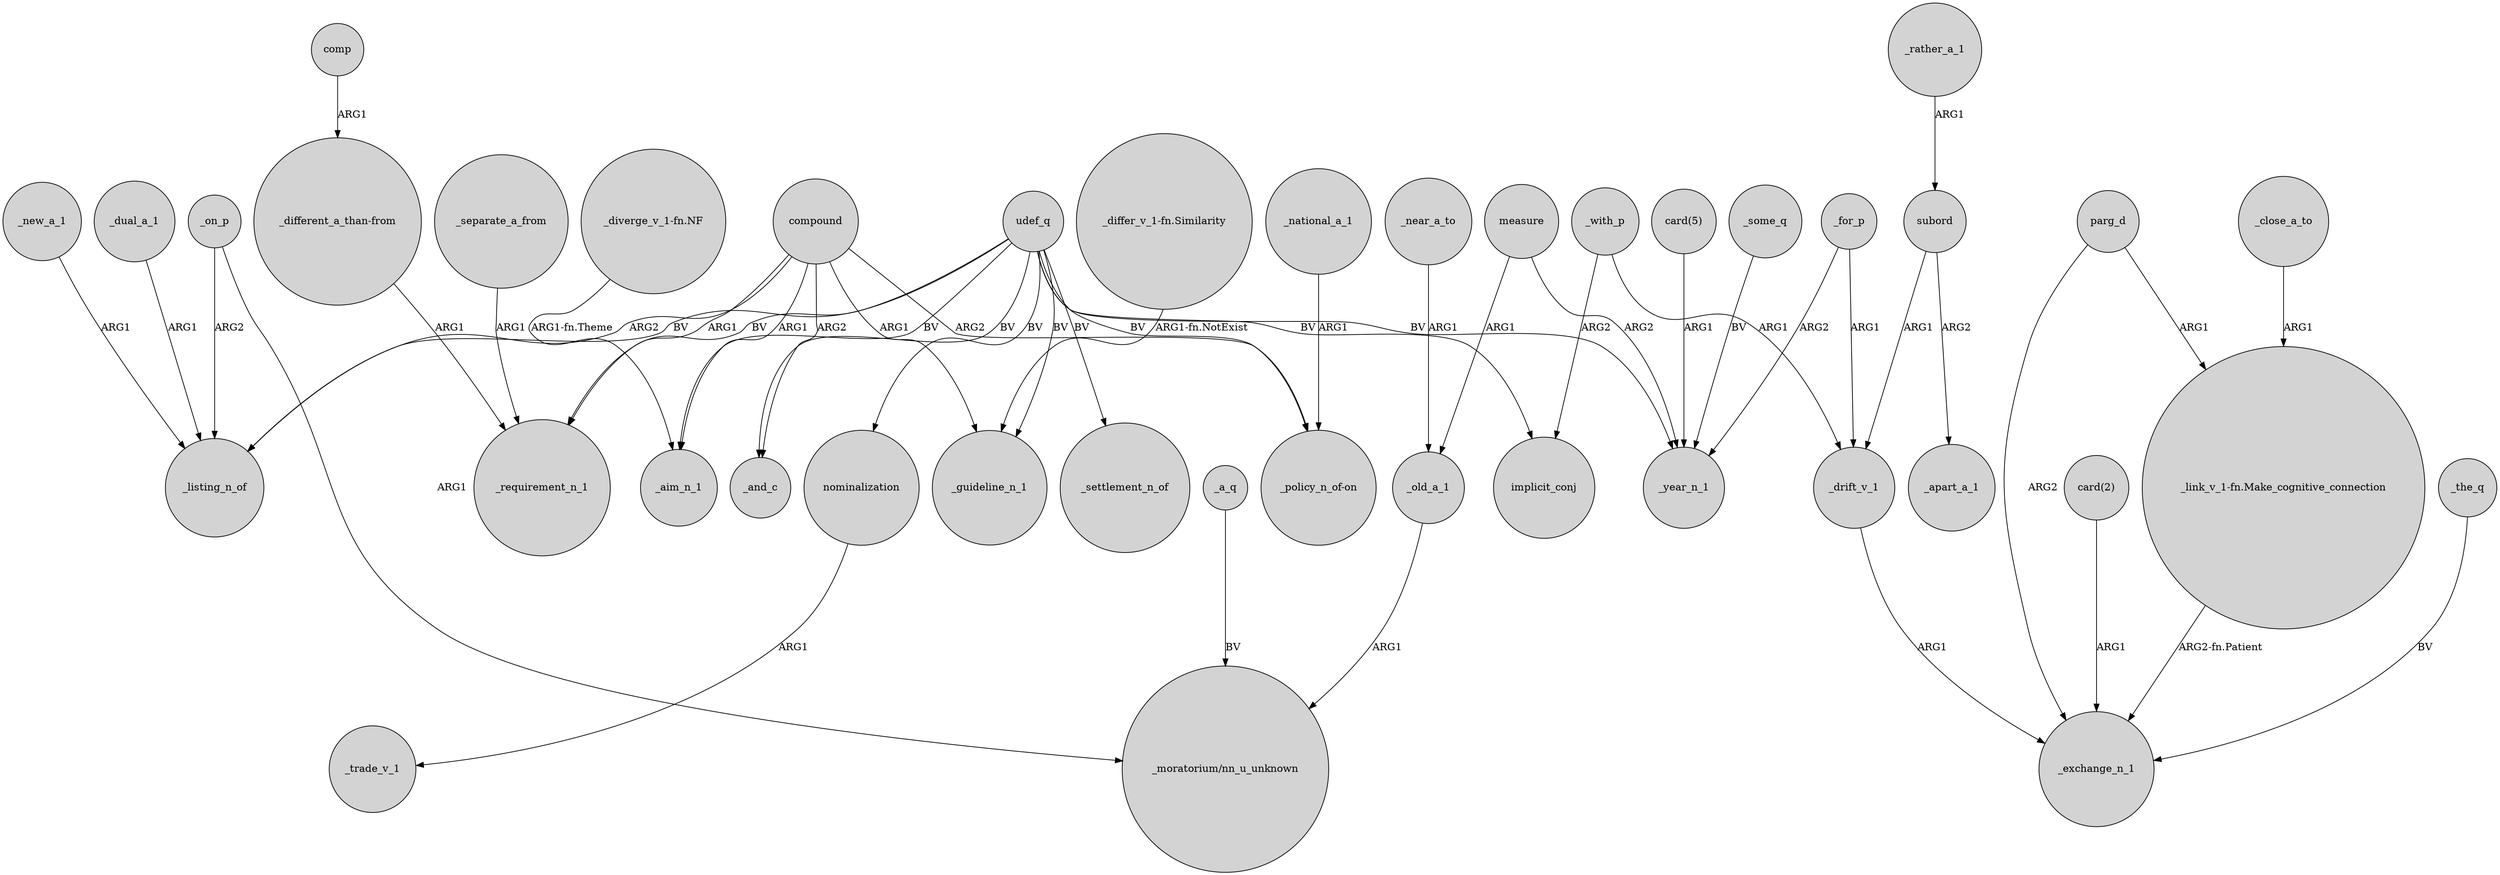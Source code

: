digraph {
	node [shape=circle style=filled]
	_new_a_1 -> _listing_n_of [label=ARG1]
	parg_d -> _exchange_n_1 [label=ARG2]
	subord -> _apart_a_1 [label=ARG2]
	_separate_a_from -> _requirement_n_1 [label=ARG1]
	_for_p -> _year_n_1 [label=ARG2]
	udef_q -> _requirement_n_1 [label=BV]
	measure -> _year_n_1 [label=ARG2]
	"card(5)" -> _year_n_1 [label=ARG1]
	compound -> _listing_n_of [label=ARG2]
	_rather_a_1 -> subord [label=ARG1]
	_a_q -> "_moratorium/nn_u_unknown" [label=BV]
	compound -> _aim_n_1 [label=ARG1]
	udef_q -> _guideline_n_1 [label=BV]
	"card(2)" -> _exchange_n_1 [label=ARG1]
	udef_q -> _listing_n_of [label=BV]
	compound -> "_policy_n_of-on" [label=ARG2]
	_some_q -> _year_n_1 [label=BV]
	_drift_v_1 -> _exchange_n_1 [label=ARG1]
	_for_p -> _drift_v_1 [label=ARG1]
	_on_p -> "_moratorium/nn_u_unknown" [label=ARG1]
	_national_a_1 -> "_policy_n_of-on" [label=ARG1]
	nominalization -> _trade_v_1 [label=ARG1]
	udef_q -> "_policy_n_of-on" [label=BV]
	udef_q -> implicit_conj [label=BV]
	measure -> _old_a_1 [label=ARG1]
	_with_p -> _drift_v_1 [label=ARG1]
	parg_d -> "_link_v_1-fn.Make_cognitive_connection" [label=ARG1]
	"_link_v_1-fn.Make_cognitive_connection" -> _exchange_n_1 [label="ARG2-fn.Patient"]
	udef_q -> _aim_n_1 [label=BV]
	compound -> _and_c [label=ARG2]
	"_diverge_v_1-fn.NF" -> _aim_n_1 [label="ARG1-fn.Theme"]
	comp -> "_different_a_than-from" [label=ARG1]
	udef_q -> nominalization [label=BV]
	_close_a_to -> "_link_v_1-fn.Make_cognitive_connection" [label=ARG1]
	_with_p -> implicit_conj [label=ARG2]
	"_differ_v_1-fn.Similarity" -> _guideline_n_1 [label="ARG1-fn.NotExist"]
	compound -> _requirement_n_1 [label=ARG1]
	udef_q -> _year_n_1 [label=BV]
	compound -> _guideline_n_1 [label=ARG1]
	udef_q -> _settlement_n_of [label=BV]
	subord -> _drift_v_1 [label=ARG1]
	_on_p -> _listing_n_of [label=ARG2]
	udef_q -> _and_c [label=BV]
	"_different_a_than-from" -> _requirement_n_1 [label=ARG1]
	_near_a_to -> _old_a_1 [label=ARG1]
	_the_q -> _exchange_n_1 [label=BV]
	_old_a_1 -> "_moratorium/nn_u_unknown" [label=ARG1]
	_dual_a_1 -> _listing_n_of [label=ARG1]
}
